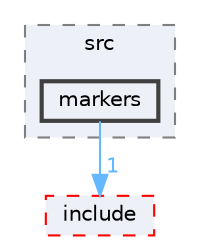 digraph "tesseract_visualization/src/markers"
{
 // LATEX_PDF_SIZE
  bgcolor="transparent";
  edge [fontname=Helvetica,fontsize=10,labelfontname=Helvetica,labelfontsize=10];
  node [fontname=Helvetica,fontsize=10,shape=box,height=0.2,width=0.4];
  compound=true
  subgraph clusterdir_cd752a98915d79557c207c94dc932911 {
    graph [ bgcolor="#edf0f7", pencolor="grey50", label="src", fontname=Helvetica,fontsize=10 style="filled,dashed", URL="dir_cd752a98915d79557c207c94dc932911.html",tooltip=""]
  dir_787aa2e6b380121dbb1bde04cdd99319 [label="markers", fillcolor="#edf0f7", color="grey25", style="filled,bold", URL="dir_787aa2e6b380121dbb1bde04cdd99319.html",tooltip=""];
  }
  dir_0800d85f6e1c73896a4569f9ca7f9450 [label="include", fillcolor="#edf0f7", color="red", style="filled,dashed", URL="dir_0800d85f6e1c73896a4569f9ca7f9450.html",tooltip=""];
  dir_787aa2e6b380121dbb1bde04cdd99319->dir_0800d85f6e1c73896a4569f9ca7f9450 [headlabel="1", labeldistance=1.5 headhref="dir_000049_000044.html" color="steelblue1" fontcolor="steelblue1"];
}
